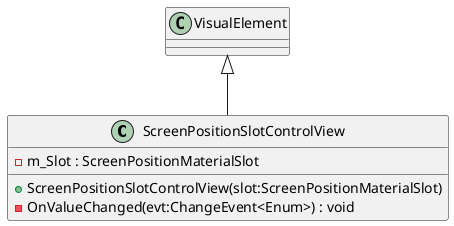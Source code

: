 @startuml
class ScreenPositionSlotControlView {
    - m_Slot : ScreenPositionMaterialSlot
    + ScreenPositionSlotControlView(slot:ScreenPositionMaterialSlot)
    - OnValueChanged(evt:ChangeEvent<Enum>) : void
}
VisualElement <|-- ScreenPositionSlotControlView
@enduml

